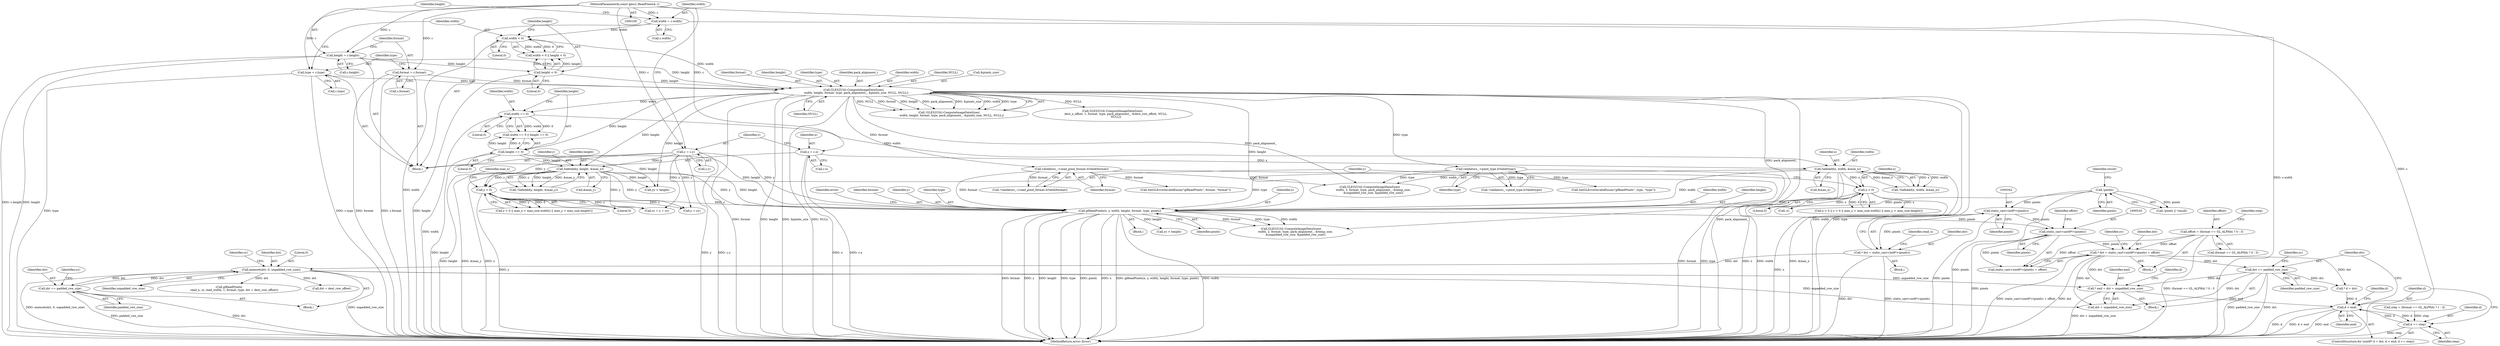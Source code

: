 digraph "1_Chrome_3aad1a37affb1ab70d1897f2b03eb8c077264984_0@integer" {
"1000535" [label="(Call,* end = dst + unpadded_row_size)"];
"1000556" [label="(Call,dst += padded_row_size)"];
"1000516" [label="(Call,* dst = static_cast<uint8*>(pixels) + offset)"];
"1000519" [label="(Call,static_cast<uint8*>(pixels))"];
"1000341" [label="(Call,static_cast<int8*>(pixels))"];
"1000194" [label="(Call,!pixels)"];
"1000413" [label="(Call,glReadPixels(x, y, width, height, format, type, pixels))"];
"1000272" [label="(Call,x < 0)"];
"1000243" [label="(Call,SafeAdd(x, width, &max_x))"];
"1000105" [label="(Call,x = c.x)"];
"1000102" [label="(MethodParameterIn,const gles2::ReadPixels& c)"];
"1000225" [label="(Call,width == 0)"];
"1000159" [label="(Call,GLES2Util::ComputeImageDataSizes(\n      width, height, format, type, pack_alignment_, &pixels_size, NULL, NULL))"];
"1000142" [label="(Call,width < 0)"];
"1000117" [label="(Call,width = c.width)"];
"1000145" [label="(Call,height < 0)"];
"1000123" [label="(Call,height = c.height)"];
"1000129" [label="(Call,format = c.format)"];
"1000135" [label="(Call,type = c.type)"];
"1000111" [label="(Call,y = c.y)"];
"1000276" [label="(Call,y < 0)"];
"1000249" [label="(Call,SafeAdd(y, height, &max_y))"];
"1000228" [label="(Call,height == 0)"];
"1000203" [label="(Call,validators_->read_pixel_format.IsValid(format))"];
"1000214" [label="(Call,validators_->pixel_type.IsValid(type))"];
"1000498" [label="(Call,offset = (format == GL_ALPHA) ? 0 : 3)"];
"1000381" [label="(Call,memset(dst, 0, unpadded_row_size))"];
"1000408" [label="(Call,dst += padded_row_size)"];
"1000339" [label="(Call,* dst = static_cast<int8*>(pixels))"];
"1000545" [label="(Call,d < end)"];
"1000548" [label="(Call,d += step)"];
"1000224" [label="(Call,width == 0 || height == 0)"];
"1000227" [label="(Literal,0)"];
"1000204" [label="(Identifier,format)"];
"1000124" [label="(Identifier,height)"];
"1000388" [label="(Identifier,ry)"];
"1000226" [label="(Identifier,width)"];
"1000275" [label="(Call,y < 0 || max_x > max_size.width() || max_y > max_size.height())"];
"1000137" [label="(Call,c.type)"];
"1000277" [label="(Identifier,y)"];
"1000420" [label="(Identifier,pixels)"];
"1000507" [label="(Call,step = (format == GL_ALPHA) ? 1 : 4)"];
"1000118" [label="(Identifier,width)"];
"1000252" [label="(Call,&max_y)"];
"1000536" [label="(Identifier,end)"];
"1000416" [label="(Identifier,width)"];
"1000203" [label="(Call,validators_->read_pixel_format.IsValid(format))"];
"1000417" [label="(Identifier,height)"];
"1000272" [label="(Call,x < 0)"];
"1000129" [label="(Call,format = c.format)"];
"1000369" [label="(Call,yy < height)"];
"1000250" [label="(Identifier,y)"];
"1000547" [label="(Identifier,end)"];
"1000498" [label="(Call,offset = (format == GL_ALPHA) ? 0 : 3)"];
"1000136" [label="(Identifier,type)"];
"1000213" [label="(Call,!validators_->pixel_type.IsValid(type))"];
"1000548" [label="(Call,d += step)"];
"1000135" [label="(Call,type = c.type)"];
"1000405" [label="(Call,dst + dest_row_offset)"];
"1000519" [label="(Call,static_cast<uint8*>(pixels))"];
"1000225" [label="(Call,width == 0)"];
"1000246" [label="(Call,&max_x)"];
"1000131" [label="(Call,c.format)"];
"1000339" [label="(Call,* dst = static_cast<int8*>(pixels))"];
"1000423" [label="(Identifier,error)"];
"1000460" [label="(Call,GLES2Util::ComputeImageDataSizes(\n          width, 2, format, type, pack_alignment_, &temp_size,\n          &unpadded_row_size, &padded_row_size))"];
"1000165" [label="(Call,&pixels_size)"];
"1000526" [label="(Identifier,yy)"];
"1000496" [label="(Block,)"];
"1000194" [label="(Call,!pixels)"];
"1000564" [label="(MethodReturn,error::Error)"];
"1000517" [label="(Identifier,dst)"];
"1000168" [label="(Identifier,NULL)"];
"1000542" [label="(Call,* d = dst)"];
"1000123" [label="(Call,height = c.height)"];
"1000286" [label="(Block,)"];
"1000381" [label="(Call,memset(dst, 0, unpadded_row_size))"];
"1000119" [label="(Call,c.width)"];
"1000230" [label="(Literal,0)"];
"1000159" [label="(Call,GLES2Util::ComputeImageDataSizes(\n      width, height, format, type, pack_alignment_, &pixels_size, NULL, NULL))"];
"1000537" [label="(Call,dst + unpadded_row_size)"];
"1000105" [label="(Call,x = c.x)"];
"1000162" [label="(Identifier,format)"];
"1000418" [label="(Identifier,format)"];
"1000217" [label="(Call,SetGLErrorInvalidEnum(\"glReadPixels\", type, \"type\"))"];
"1000415" [label="(Identifier,y)"];
"1000419" [label="(Identifier,type)"];
"1000341" [label="(Call,static_cast<int8*>(pixels))"];
"1000144" [label="(Literal,0)"];
"1000229" [label="(Identifier,height)"];
"1000500" [label="(Call,(format == GL_ALPHA) ? 0 : 3)"];
"1000410" [label="(Identifier,padded_row_size)"];
"1000554" [label="(Identifier,d)"];
"1000550" [label="(Identifier,step)"];
"1000117" [label="(Call,width = c.width)"];
"1000376" [label="(Call,ry = y + yy)"];
"1000107" [label="(Call,c.x)"];
"1000382" [label="(Identifier,dst)"];
"1000384" [label="(Identifier,unpadded_row_size)"];
"1000245" [label="(Identifier,width)"];
"1000242" [label="(Call,!SafeAdd(x, width, &max_x))"];
"1000228" [label="(Call,height == 0)"];
"1000102" [label="(MethodParameterIn,const gles2::ReadPixels& c)"];
"1000412" [label="(Block,)"];
"1000543" [label="(Identifier,d)"];
"1000549" [label="(Identifier,d)"];
"1000540" [label="(ControlStructure,for (uint8* d = dst; d < end; d += step))"];
"1000143" [label="(Identifier,width)"];
"1000161" [label="(Identifier,height)"];
"1000532" [label="(Identifier,yy)"];
"1000409" [label="(Identifier,dst)"];
"1000535" [label="(Call,* end = dst + unpadded_row_size)"];
"1000499" [label="(Identifier,offset)"];
"1000141" [label="(Call,width < 0 || height < 0)"];
"1000558" [label="(Identifier,padded_row_size)"];
"1000343" [label="(Identifier,pixels)"];
"1000195" [label="(Identifier,pixels)"];
"1000383" [label="(Literal,0)"];
"1000557" [label="(Identifier,dst)"];
"1000521" [label="(Identifier,pixels)"];
"1000292" [label="(Call,GLES2Util::ComputeImageDataSizes(\n        width, 2, format, type, pack_alignment_, &temp_size,\n        &unpadded_row_size, &padded_row_size))"];
"1000142" [label="(Call,width < 0)"];
"1000315" [label="(Call,-x)"];
"1000197" [label="(Identifier,result)"];
"1000248" [label="(Call,!SafeAdd(y, height, &max_y))"];
"1000374" [label="(Block,)"];
"1000244" [label="(Identifier,x)"];
"1000146" [label="(Identifier,height)"];
"1000546" [label="(Identifier,d)"];
"1000112" [label="(Identifier,y)"];
"1000516" [label="(Call,* dst = static_cast<uint8*>(pixels) + offset)"];
"1000522" [label="(Identifier,offset)"];
"1000518" [label="(Call,static_cast<uint8*>(pixels) + offset)"];
"1000158" [label="(Call,!GLES2Util::ComputeImageDataSizes(\n      width, height, format, type, pack_alignment_, &pixels_size, NULL, NULL))"];
"1000346" [label="(Identifier,read_x)"];
"1000271" [label="(Call,x < 0 || y < 0 || max_x > max_size.width() || max_y > max_size.height())"];
"1000163" [label="(Identifier,type)"];
"1000545" [label="(Call,d < end)"];
"1000147" [label="(Literal,0)"];
"1000193" [label="(Call,!pixels || !result)"];
"1000276" [label="(Call,y < 0)"];
"1000414" [label="(Identifier,x)"];
"1000378" [label="(Call,y + yy)"];
"1000321" [label="(Call,GLES2Util::ComputeImageDataSizes(\n        dest_x_offset, 1, format, type, pack_alignment_, &dest_row_offset, NULL,\n        NULL))"];
"1000125" [label="(Call,c.height)"];
"1000164" [label="(Identifier,pack_alignment_)"];
"1000251" [label="(Identifier,height)"];
"1000508" [label="(Identifier,step)"];
"1000145" [label="(Call,height < 0)"];
"1000408" [label="(Call,dst += padded_row_size)"];
"1000214" [label="(Call,validators_->pixel_type.IsValid(type))"];
"1000130" [label="(Identifier,format)"];
"1000281" [label="(Identifier,max_x)"];
"1000249" [label="(Call,SafeAdd(y, height, &max_y))"];
"1000413" [label="(Call,glReadPixels(x, y, width, height, format, type, pixels))"];
"1000103" [label="(Block,)"];
"1000273" [label="(Identifier,x)"];
"1000528" [label="(Call,yy < height)"];
"1000111" [label="(Call,y = c.y)"];
"1000106" [label="(Identifier,x)"];
"1000373" [label="(Identifier,yy)"];
"1000215" [label="(Identifier,type)"];
"1000206" [label="(Call,SetGLErrorInvalidEnum(\"glReadPixels\", format, \"format\"))"];
"1000556" [label="(Call,dst += padded_row_size)"];
"1000113" [label="(Call,c.y)"];
"1000243" [label="(Call,SafeAdd(x, width, &max_x))"];
"1000340" [label="(Identifier,dst)"];
"1000398" [label="(Call,glReadPixels(\n            read_x, ry, read_width, 1, format, type, dst + dest_row_offset))"];
"1000278" [label="(Literal,0)"];
"1000160" [label="(Identifier,width)"];
"1000202" [label="(Call,!validators_->read_pixel_format.IsValid(format))"];
"1000167" [label="(Identifier,NULL)"];
"1000274" [label="(Literal,0)"];
"1000533" [label="(Block,)"];
"1000535" -> "1000533"  [label="AST: "];
"1000535" -> "1000537"  [label="CFG: "];
"1000536" -> "1000535"  [label="AST: "];
"1000537" -> "1000535"  [label="AST: "];
"1000543" -> "1000535"  [label="CFG: "];
"1000535" -> "1000564"  [label="DDG: dst + unpadded_row_size"];
"1000556" -> "1000535"  [label="DDG: dst"];
"1000516" -> "1000535"  [label="DDG: dst"];
"1000381" -> "1000535"  [label="DDG: unpadded_row_size"];
"1000535" -> "1000545"  [label="DDG: end"];
"1000556" -> "1000533"  [label="AST: "];
"1000556" -> "1000558"  [label="CFG: "];
"1000557" -> "1000556"  [label="AST: "];
"1000558" -> "1000556"  [label="AST: "];
"1000532" -> "1000556"  [label="CFG: "];
"1000556" -> "1000564"  [label="DDG: dst"];
"1000556" -> "1000564"  [label="DDG: padded_row_size"];
"1000556" -> "1000537"  [label="DDG: dst"];
"1000556" -> "1000542"  [label="DDG: dst"];
"1000516" -> "1000556"  [label="DDG: dst"];
"1000516" -> "1000496"  [label="AST: "];
"1000516" -> "1000518"  [label="CFG: "];
"1000517" -> "1000516"  [label="AST: "];
"1000518" -> "1000516"  [label="AST: "];
"1000526" -> "1000516"  [label="CFG: "];
"1000516" -> "1000564"  [label="DDG: static_cast<uint8*>(pixels) + offset"];
"1000516" -> "1000564"  [label="DDG: dst"];
"1000519" -> "1000516"  [label="DDG: pixels"];
"1000498" -> "1000516"  [label="DDG: offset"];
"1000516" -> "1000537"  [label="DDG: dst"];
"1000516" -> "1000542"  [label="DDG: dst"];
"1000519" -> "1000518"  [label="AST: "];
"1000519" -> "1000521"  [label="CFG: "];
"1000520" -> "1000519"  [label="AST: "];
"1000521" -> "1000519"  [label="AST: "];
"1000522" -> "1000519"  [label="CFG: "];
"1000519" -> "1000564"  [label="DDG: pixels"];
"1000519" -> "1000518"  [label="DDG: pixels"];
"1000341" -> "1000519"  [label="DDG: pixels"];
"1000413" -> "1000519"  [label="DDG: pixels"];
"1000341" -> "1000339"  [label="AST: "];
"1000341" -> "1000343"  [label="CFG: "];
"1000342" -> "1000341"  [label="AST: "];
"1000343" -> "1000341"  [label="AST: "];
"1000339" -> "1000341"  [label="CFG: "];
"1000341" -> "1000564"  [label="DDG: pixels"];
"1000341" -> "1000339"  [label="DDG: pixels"];
"1000194" -> "1000341"  [label="DDG: pixels"];
"1000194" -> "1000193"  [label="AST: "];
"1000194" -> "1000195"  [label="CFG: "];
"1000195" -> "1000194"  [label="AST: "];
"1000197" -> "1000194"  [label="CFG: "];
"1000193" -> "1000194"  [label="CFG: "];
"1000194" -> "1000564"  [label="DDG: pixels"];
"1000194" -> "1000193"  [label="DDG: pixels"];
"1000194" -> "1000413"  [label="DDG: pixels"];
"1000413" -> "1000412"  [label="AST: "];
"1000413" -> "1000420"  [label="CFG: "];
"1000414" -> "1000413"  [label="AST: "];
"1000415" -> "1000413"  [label="AST: "];
"1000416" -> "1000413"  [label="AST: "];
"1000417" -> "1000413"  [label="AST: "];
"1000418" -> "1000413"  [label="AST: "];
"1000419" -> "1000413"  [label="AST: "];
"1000420" -> "1000413"  [label="AST: "];
"1000423" -> "1000413"  [label="CFG: "];
"1000413" -> "1000564"  [label="DDG: pixels"];
"1000413" -> "1000564"  [label="DDG: x"];
"1000413" -> "1000564"  [label="DDG: glReadPixels(x, y, width, height, format, type, pixels)"];
"1000413" -> "1000564"  [label="DDG: width"];
"1000413" -> "1000564"  [label="DDG: format"];
"1000413" -> "1000564"  [label="DDG: y"];
"1000413" -> "1000564"  [label="DDG: height"];
"1000413" -> "1000564"  [label="DDG: type"];
"1000272" -> "1000413"  [label="DDG: x"];
"1000111" -> "1000413"  [label="DDG: y"];
"1000276" -> "1000413"  [label="DDG: y"];
"1000249" -> "1000413"  [label="DDG: y"];
"1000249" -> "1000413"  [label="DDG: height"];
"1000243" -> "1000413"  [label="DDG: width"];
"1000228" -> "1000413"  [label="DDG: height"];
"1000159" -> "1000413"  [label="DDG: height"];
"1000203" -> "1000413"  [label="DDG: format"];
"1000214" -> "1000413"  [label="DDG: type"];
"1000413" -> "1000460"  [label="DDG: width"];
"1000413" -> "1000460"  [label="DDG: format"];
"1000413" -> "1000460"  [label="DDG: type"];
"1000413" -> "1000528"  [label="DDG: height"];
"1000272" -> "1000271"  [label="AST: "];
"1000272" -> "1000274"  [label="CFG: "];
"1000273" -> "1000272"  [label="AST: "];
"1000274" -> "1000272"  [label="AST: "];
"1000277" -> "1000272"  [label="CFG: "];
"1000271" -> "1000272"  [label="CFG: "];
"1000272" -> "1000564"  [label="DDG: x"];
"1000272" -> "1000271"  [label="DDG: x"];
"1000272" -> "1000271"  [label="DDG: 0"];
"1000243" -> "1000272"  [label="DDG: x"];
"1000272" -> "1000315"  [label="DDG: x"];
"1000243" -> "1000242"  [label="AST: "];
"1000243" -> "1000246"  [label="CFG: "];
"1000244" -> "1000243"  [label="AST: "];
"1000245" -> "1000243"  [label="AST: "];
"1000246" -> "1000243"  [label="AST: "];
"1000242" -> "1000243"  [label="CFG: "];
"1000243" -> "1000564"  [label="DDG: x"];
"1000243" -> "1000564"  [label="DDG: width"];
"1000243" -> "1000564"  [label="DDG: &max_x"];
"1000243" -> "1000242"  [label="DDG: x"];
"1000243" -> "1000242"  [label="DDG: width"];
"1000243" -> "1000242"  [label="DDG: &max_x"];
"1000105" -> "1000243"  [label="DDG: x"];
"1000225" -> "1000243"  [label="DDG: width"];
"1000243" -> "1000292"  [label="DDG: width"];
"1000105" -> "1000103"  [label="AST: "];
"1000105" -> "1000107"  [label="CFG: "];
"1000106" -> "1000105"  [label="AST: "];
"1000107" -> "1000105"  [label="AST: "];
"1000112" -> "1000105"  [label="CFG: "];
"1000105" -> "1000564"  [label="DDG: c.x"];
"1000105" -> "1000564"  [label="DDG: x"];
"1000102" -> "1000105"  [label="DDG: c"];
"1000102" -> "1000100"  [label="AST: "];
"1000102" -> "1000564"  [label="DDG: c"];
"1000102" -> "1000111"  [label="DDG: c"];
"1000102" -> "1000117"  [label="DDG: c"];
"1000102" -> "1000123"  [label="DDG: c"];
"1000102" -> "1000129"  [label="DDG: c"];
"1000102" -> "1000135"  [label="DDG: c"];
"1000225" -> "1000224"  [label="AST: "];
"1000225" -> "1000227"  [label="CFG: "];
"1000226" -> "1000225"  [label="AST: "];
"1000227" -> "1000225"  [label="AST: "];
"1000229" -> "1000225"  [label="CFG: "];
"1000224" -> "1000225"  [label="CFG: "];
"1000225" -> "1000564"  [label="DDG: width"];
"1000225" -> "1000224"  [label="DDG: width"];
"1000225" -> "1000224"  [label="DDG: 0"];
"1000159" -> "1000225"  [label="DDG: width"];
"1000159" -> "1000158"  [label="AST: "];
"1000159" -> "1000168"  [label="CFG: "];
"1000160" -> "1000159"  [label="AST: "];
"1000161" -> "1000159"  [label="AST: "];
"1000162" -> "1000159"  [label="AST: "];
"1000163" -> "1000159"  [label="AST: "];
"1000164" -> "1000159"  [label="AST: "];
"1000165" -> "1000159"  [label="AST: "];
"1000167" -> "1000159"  [label="AST: "];
"1000168" -> "1000159"  [label="AST: "];
"1000158" -> "1000159"  [label="CFG: "];
"1000159" -> "1000564"  [label="DDG: NULL"];
"1000159" -> "1000564"  [label="DDG: pack_alignment_"];
"1000159" -> "1000564"  [label="DDG: width"];
"1000159" -> "1000564"  [label="DDG: type"];
"1000159" -> "1000564"  [label="DDG: format"];
"1000159" -> "1000564"  [label="DDG: height"];
"1000159" -> "1000564"  [label="DDG: &pixels_size"];
"1000159" -> "1000158"  [label="DDG: NULL"];
"1000159" -> "1000158"  [label="DDG: format"];
"1000159" -> "1000158"  [label="DDG: height"];
"1000159" -> "1000158"  [label="DDG: pack_alignment_"];
"1000159" -> "1000158"  [label="DDG: &pixels_size"];
"1000159" -> "1000158"  [label="DDG: width"];
"1000159" -> "1000158"  [label="DDG: type"];
"1000142" -> "1000159"  [label="DDG: width"];
"1000145" -> "1000159"  [label="DDG: height"];
"1000123" -> "1000159"  [label="DDG: height"];
"1000129" -> "1000159"  [label="DDG: format"];
"1000135" -> "1000159"  [label="DDG: type"];
"1000159" -> "1000203"  [label="DDG: format"];
"1000159" -> "1000214"  [label="DDG: type"];
"1000159" -> "1000228"  [label="DDG: height"];
"1000159" -> "1000249"  [label="DDG: height"];
"1000159" -> "1000292"  [label="DDG: pack_alignment_"];
"1000159" -> "1000321"  [label="DDG: NULL"];
"1000159" -> "1000369"  [label="DDG: height"];
"1000159" -> "1000460"  [label="DDG: pack_alignment_"];
"1000142" -> "1000141"  [label="AST: "];
"1000142" -> "1000144"  [label="CFG: "];
"1000143" -> "1000142"  [label="AST: "];
"1000144" -> "1000142"  [label="AST: "];
"1000146" -> "1000142"  [label="CFG: "];
"1000141" -> "1000142"  [label="CFG: "];
"1000142" -> "1000564"  [label="DDG: width"];
"1000142" -> "1000141"  [label="DDG: width"];
"1000142" -> "1000141"  [label="DDG: 0"];
"1000117" -> "1000142"  [label="DDG: width"];
"1000117" -> "1000103"  [label="AST: "];
"1000117" -> "1000119"  [label="CFG: "];
"1000118" -> "1000117"  [label="AST: "];
"1000119" -> "1000117"  [label="AST: "];
"1000124" -> "1000117"  [label="CFG: "];
"1000117" -> "1000564"  [label="DDG: c.width"];
"1000145" -> "1000141"  [label="AST: "];
"1000145" -> "1000147"  [label="CFG: "];
"1000146" -> "1000145"  [label="AST: "];
"1000147" -> "1000145"  [label="AST: "];
"1000141" -> "1000145"  [label="CFG: "];
"1000145" -> "1000564"  [label="DDG: height"];
"1000145" -> "1000141"  [label="DDG: height"];
"1000145" -> "1000141"  [label="DDG: 0"];
"1000123" -> "1000145"  [label="DDG: height"];
"1000123" -> "1000103"  [label="AST: "];
"1000123" -> "1000125"  [label="CFG: "];
"1000124" -> "1000123"  [label="AST: "];
"1000125" -> "1000123"  [label="AST: "];
"1000130" -> "1000123"  [label="CFG: "];
"1000123" -> "1000564"  [label="DDG: c.height"];
"1000123" -> "1000564"  [label="DDG: height"];
"1000129" -> "1000103"  [label="AST: "];
"1000129" -> "1000131"  [label="CFG: "];
"1000130" -> "1000129"  [label="AST: "];
"1000131" -> "1000129"  [label="AST: "];
"1000136" -> "1000129"  [label="CFG: "];
"1000129" -> "1000564"  [label="DDG: format"];
"1000129" -> "1000564"  [label="DDG: c.format"];
"1000135" -> "1000103"  [label="AST: "];
"1000135" -> "1000137"  [label="CFG: "];
"1000136" -> "1000135"  [label="AST: "];
"1000137" -> "1000135"  [label="AST: "];
"1000143" -> "1000135"  [label="CFG: "];
"1000135" -> "1000564"  [label="DDG: type"];
"1000135" -> "1000564"  [label="DDG: c.type"];
"1000111" -> "1000103"  [label="AST: "];
"1000111" -> "1000113"  [label="CFG: "];
"1000112" -> "1000111"  [label="AST: "];
"1000113" -> "1000111"  [label="AST: "];
"1000118" -> "1000111"  [label="CFG: "];
"1000111" -> "1000564"  [label="DDG: y"];
"1000111" -> "1000564"  [label="DDG: c.y"];
"1000111" -> "1000249"  [label="DDG: y"];
"1000111" -> "1000276"  [label="DDG: y"];
"1000111" -> "1000376"  [label="DDG: y"];
"1000111" -> "1000378"  [label="DDG: y"];
"1000276" -> "1000275"  [label="AST: "];
"1000276" -> "1000278"  [label="CFG: "];
"1000277" -> "1000276"  [label="AST: "];
"1000278" -> "1000276"  [label="AST: "];
"1000281" -> "1000276"  [label="CFG: "];
"1000275" -> "1000276"  [label="CFG: "];
"1000276" -> "1000564"  [label="DDG: y"];
"1000276" -> "1000275"  [label="DDG: y"];
"1000276" -> "1000275"  [label="DDG: 0"];
"1000249" -> "1000276"  [label="DDG: y"];
"1000276" -> "1000376"  [label="DDG: y"];
"1000276" -> "1000378"  [label="DDG: y"];
"1000249" -> "1000248"  [label="AST: "];
"1000249" -> "1000252"  [label="CFG: "];
"1000250" -> "1000249"  [label="AST: "];
"1000251" -> "1000249"  [label="AST: "];
"1000252" -> "1000249"  [label="AST: "];
"1000248" -> "1000249"  [label="CFG: "];
"1000249" -> "1000564"  [label="DDG: height"];
"1000249" -> "1000564"  [label="DDG: &max_y"];
"1000249" -> "1000564"  [label="DDG: y"];
"1000249" -> "1000248"  [label="DDG: y"];
"1000249" -> "1000248"  [label="DDG: height"];
"1000249" -> "1000248"  [label="DDG: &max_y"];
"1000228" -> "1000249"  [label="DDG: height"];
"1000249" -> "1000369"  [label="DDG: height"];
"1000249" -> "1000376"  [label="DDG: y"];
"1000249" -> "1000378"  [label="DDG: y"];
"1000228" -> "1000224"  [label="AST: "];
"1000228" -> "1000230"  [label="CFG: "];
"1000229" -> "1000228"  [label="AST: "];
"1000230" -> "1000228"  [label="AST: "];
"1000224" -> "1000228"  [label="CFG: "];
"1000228" -> "1000564"  [label="DDG: height"];
"1000228" -> "1000224"  [label="DDG: height"];
"1000228" -> "1000224"  [label="DDG: 0"];
"1000228" -> "1000369"  [label="DDG: height"];
"1000203" -> "1000202"  [label="AST: "];
"1000203" -> "1000204"  [label="CFG: "];
"1000204" -> "1000203"  [label="AST: "];
"1000202" -> "1000203"  [label="CFG: "];
"1000203" -> "1000564"  [label="DDG: format"];
"1000203" -> "1000202"  [label="DDG: format"];
"1000203" -> "1000206"  [label="DDG: format"];
"1000203" -> "1000292"  [label="DDG: format"];
"1000214" -> "1000213"  [label="AST: "];
"1000214" -> "1000215"  [label="CFG: "];
"1000215" -> "1000214"  [label="AST: "];
"1000213" -> "1000214"  [label="CFG: "];
"1000214" -> "1000564"  [label="DDG: type"];
"1000214" -> "1000213"  [label="DDG: type"];
"1000214" -> "1000217"  [label="DDG: type"];
"1000214" -> "1000292"  [label="DDG: type"];
"1000498" -> "1000496"  [label="AST: "];
"1000498" -> "1000500"  [label="CFG: "];
"1000499" -> "1000498"  [label="AST: "];
"1000500" -> "1000498"  [label="AST: "];
"1000508" -> "1000498"  [label="CFG: "];
"1000498" -> "1000564"  [label="DDG: (format == GL_ALPHA) ? 0 : 3"];
"1000498" -> "1000518"  [label="DDG: offset"];
"1000381" -> "1000374"  [label="AST: "];
"1000381" -> "1000384"  [label="CFG: "];
"1000382" -> "1000381"  [label="AST: "];
"1000383" -> "1000381"  [label="AST: "];
"1000384" -> "1000381"  [label="AST: "];
"1000388" -> "1000381"  [label="CFG: "];
"1000381" -> "1000564"  [label="DDG: unpadded_row_size"];
"1000381" -> "1000564"  [label="DDG: memset(dst, 0, unpadded_row_size)"];
"1000408" -> "1000381"  [label="DDG: dst"];
"1000339" -> "1000381"  [label="DDG: dst"];
"1000381" -> "1000398"  [label="DDG: dst"];
"1000381" -> "1000405"  [label="DDG: dst"];
"1000381" -> "1000408"  [label="DDG: dst"];
"1000381" -> "1000537"  [label="DDG: unpadded_row_size"];
"1000408" -> "1000374"  [label="AST: "];
"1000408" -> "1000410"  [label="CFG: "];
"1000409" -> "1000408"  [label="AST: "];
"1000410" -> "1000408"  [label="AST: "];
"1000373" -> "1000408"  [label="CFG: "];
"1000408" -> "1000564"  [label="DDG: dst"];
"1000408" -> "1000564"  [label="DDG: padded_row_size"];
"1000339" -> "1000286"  [label="AST: "];
"1000340" -> "1000339"  [label="AST: "];
"1000346" -> "1000339"  [label="CFG: "];
"1000339" -> "1000564"  [label="DDG: dst"];
"1000339" -> "1000564"  [label="DDG: static_cast<int8*>(pixels)"];
"1000545" -> "1000540"  [label="AST: "];
"1000545" -> "1000547"  [label="CFG: "];
"1000546" -> "1000545"  [label="AST: "];
"1000547" -> "1000545"  [label="AST: "];
"1000554" -> "1000545"  [label="CFG: "];
"1000557" -> "1000545"  [label="CFG: "];
"1000545" -> "1000564"  [label="DDG: d"];
"1000545" -> "1000564"  [label="DDG: d < end"];
"1000545" -> "1000564"  [label="DDG: end"];
"1000542" -> "1000545"  [label="DDG: d"];
"1000548" -> "1000545"  [label="DDG: d"];
"1000545" -> "1000548"  [label="DDG: d"];
"1000548" -> "1000540"  [label="AST: "];
"1000548" -> "1000550"  [label="CFG: "];
"1000549" -> "1000548"  [label="AST: "];
"1000550" -> "1000548"  [label="AST: "];
"1000546" -> "1000548"  [label="CFG: "];
"1000548" -> "1000564"  [label="DDG: step"];
"1000507" -> "1000548"  [label="DDG: step"];
}
